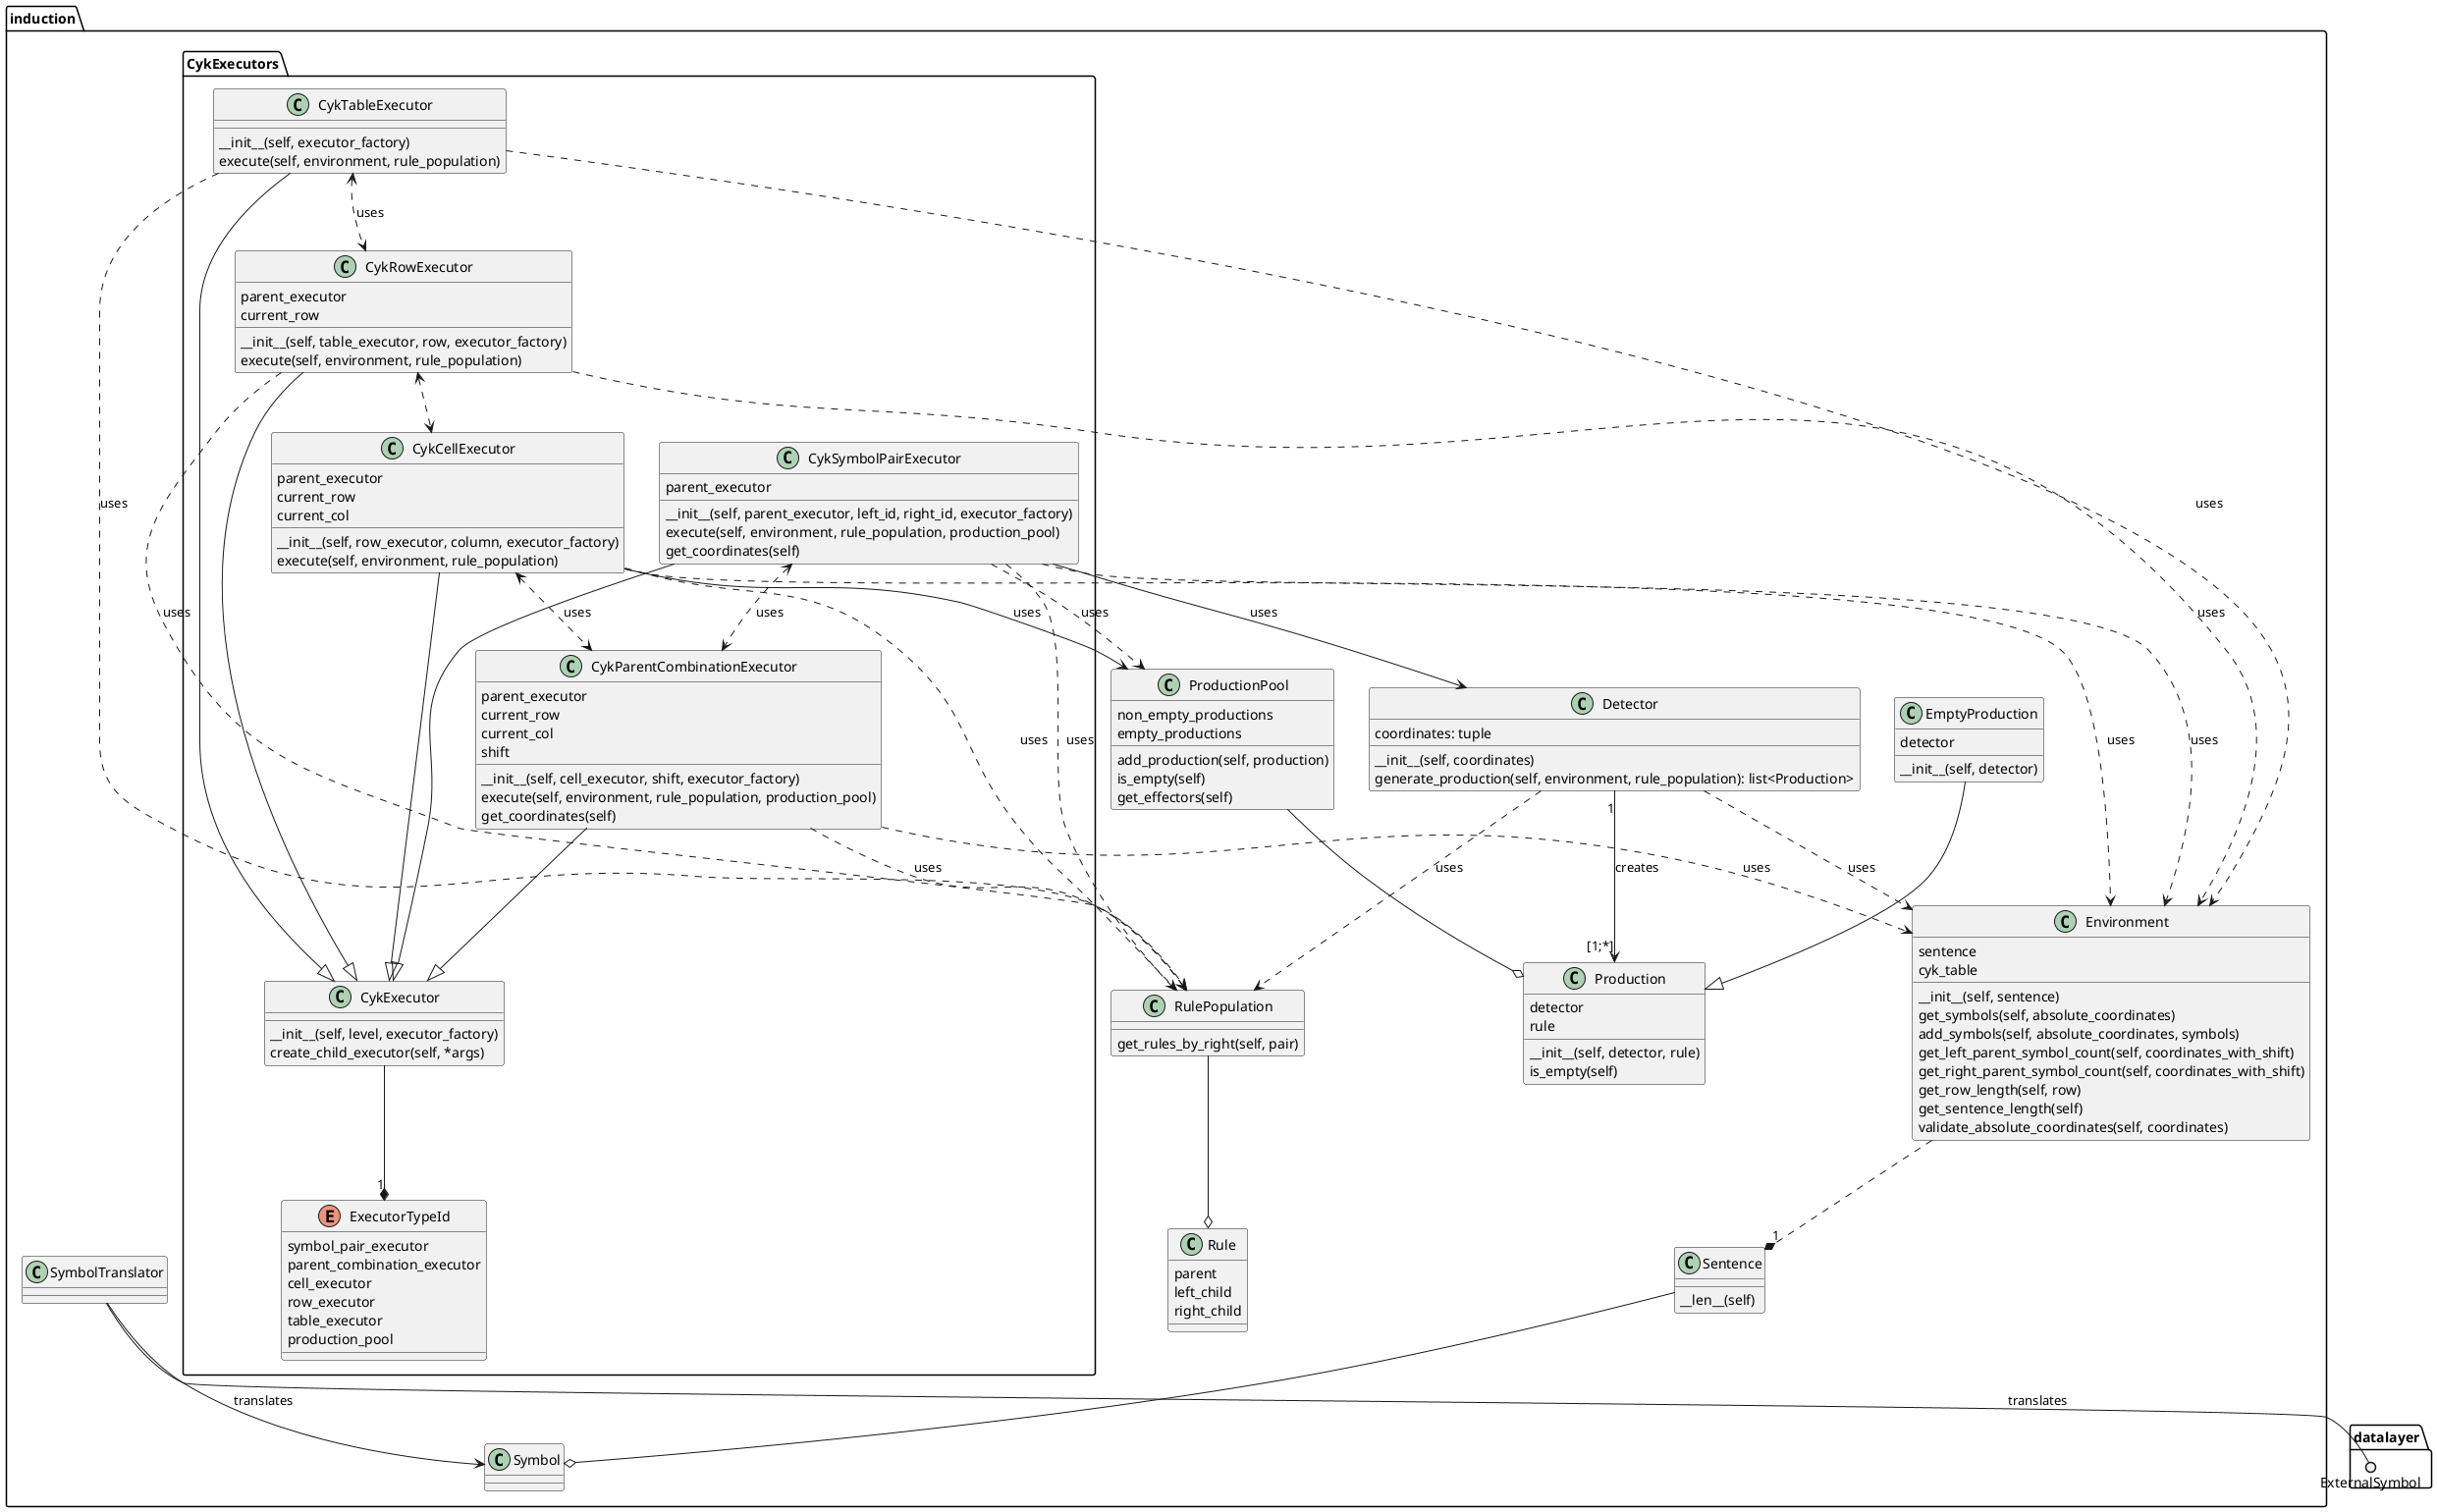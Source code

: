 @startuml
package induction {

    Detector ..> RulePopulation: uses
    Detector "1" --> "[1;*]" Production: creates
    Detector ..> Environment: uses
    Detector : __init__(self, coordinates)
    Detector : generate_production(self, environment, rule_population): list<Production>
    Detector : coordinates: tuple

    ProductionPool --o Production
    ProductionPool : non_empty_productions
    ProductionPool : empty_productions
    ProductionPool : add_production(self, production)
    ProductionPool : is_empty(self)
    ProductionPool : get_effectors(self)

    Production : __init__(self, detector, rule)
    Production : detector
    Production : rule
    Production : is_empty(self)


    EmptyProduction --|> Production
    EmptyProduction : __init__(self, detector)
    EmptyProduction : detector

    package CykExecutors {
    '&begin_cyk_executors

        enum ExecutorTypeId {
            symbol_pair_executor
            parent_combination_executor
            cell_executor
            row_executor
            table_executor
            production_pool
        }

        CykExecutor --* "1" ExecutorTypeId
        CykExecutor : __init__(self, level, executor_factory)
        CykExecutor : create_child_executor(self, *args)

        CykSymbolPairExecutor --|> CykExecutor
        CykSymbolPairExecutor --> Detector: uses
        CykSymbolPairExecutor ..> RulePopulation: uses
        CykSymbolPairExecutor ..> Environment: uses
        CykSymbolPairExecutor ..> ProductionPool: uses
        CykSymbolPairExecutor <..> CykParentCombinationExecutor: uses
        CykSymbolPairExecutor : __init__(self, parent_executor, left_id, right_id, executor_factory)
        CykSymbolPairExecutor : execute(self, environment, rule_population, production_pool)
        CykSymbolPairExecutor : get_coordinates(self)
        CykSymbolPairExecutor : parent_executor

        CykParentCombinationExecutor --|> CykExecutor
        CykParentCombinationExecutor ..> RulePopulation: uses
        CykParentCombinationExecutor ..> Environment: uses
        CykParentCombinationExecutor : __init__(self, cell_executor, shift, executor_factory)
        CykParentCombinationExecutor : parent_executor
        CykParentCombinationExecutor : current_row
        CykParentCombinationExecutor : current_col
        CykParentCombinationExecutor : shift
        CykParentCombinationExecutor : execute(self, environment, rule_population, production_pool)
        CykParentCombinationExecutor : get_coordinates(self)

        CykCellExecutor --|> CykExecutor
        CykCellExecutor ..> RulePopulation: uses
        CykCellExecutor ..> Environment: uses
        ' &dependency_executors
        CykCellExecutor --> ProductionPool: uses
        CykCellExecutor <..> CykParentCombinationExecutor: uses
        CykCellExecutor : __init__(self, row_executor, column, executor_factory)
        CykCellExecutor : parent_executor
        CykCellExecutor : current_row
        CykCellExecutor : current_col
        CykCellExecutor : execute(self, environment, rule_population)

        CykRowExecutor --|> CykExecutor
        CykRowExecutor ..> RulePopulation: uses
        CykRowExecutor ..> Environment: uses
        CykRowExecutor <..> CykCellExecutor
        CykRowExecutor : __init__(self, table_executor, row, executor_factory)
        CykRowExecutor : parent_executor
        CykRowExecutor : current_row
        CykRowExecutor : execute(self, environment, rule_population)

        CykTableExecutor --|> CykExecutor
        CykTableExecutor ..> RulePopulation: uses
        CykTableExecutor ..> Environment: uses
        CykTableExecutor <..> CykRowExecutor: uses
        CykTableExecutor : __init__(self, executor_factory)
        CykTableExecutor : execute(self, environment, rule_population)

    '&end_cyk_executors
    }

    '&alt_cyk_executors CykExecutors ..> Environment: uses
    '&alt_cyk_executors CykExecutors --> ProductionPool: creates
    '&alt_cyk_executors CykExecutors --> Production: creates
    '&alt_cyk_executors CykExecutors --> RulePopulation: uses

    Environment ..* "1" Sentence
    Environment : __init__(self, sentence)
    Environment : sentence
    Environment : cyk_table
    Environment : get_symbols(self, absolute_coordinates)
    Environment : add_symbols(self, absolute_coordinates, symbols)
    Environment : get_left_parent_symbol_count(self, coordinates_with_shift)
    Environment : get_right_parent_symbol_count(self, coordinates_with_shift)
    Environment : get_row_length(self, row)
    Environment : get_sentence_length(self)
    Environment : validate_absolute_coordinates(self, coordinates)

    SymbolTranslator --> Symbol: translates

    Sentence --o Symbol
    Sentence : __len__(self)

    RulePopulation : get_rules_by_right(self, pair)
    RulePopulation --o Rule

    Rule : parent
    Rule : left_child
    Rule : right_child
}

package datalayer {
    SymbolTranslator --() ExternalSymbol: translates
}

@enduml
